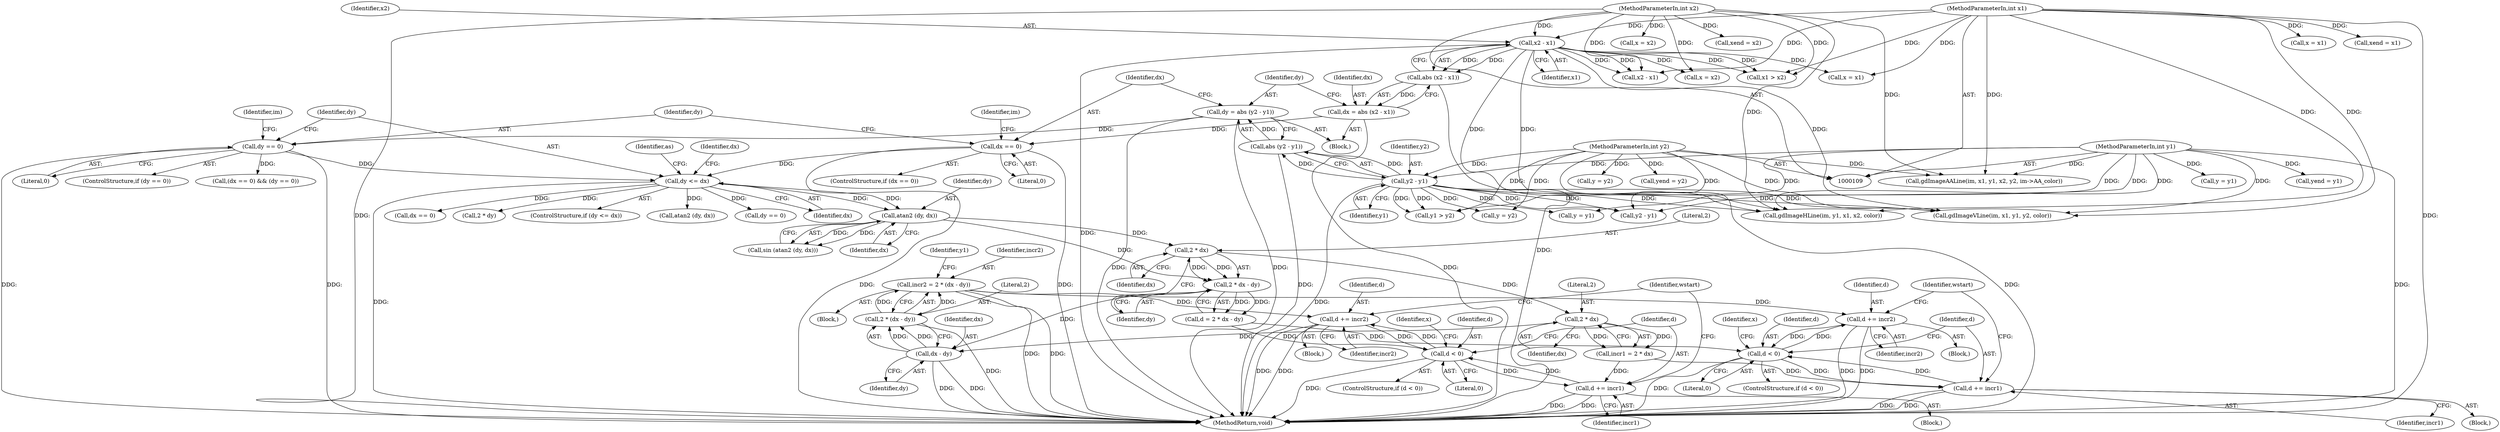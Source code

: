 digraph "0_php-src_c395c6e5d7e8df37a21265ff76e48fe75ceb5ae6?w=1_4@integer" {
"1000488" [label="(Call,incr2 = 2 * (dx - dy))"];
"1000490" [label="(Call,2 * (dx - dy))"];
"1000492" [label="(Call,dx - dy)"];
"1000485" [label="(Call,2 * dx)"];
"1000479" [label="(Call,2 * dx)"];
"1000450" [label="(Call,atan2 (dy, dx))"];
"1000218" [label="(Call,dy <= dx)"];
"1000206" [label="(Call,dy == 0)"];
"1000186" [label="(Call,dy = abs (y2 - y1))"];
"1000188" [label="(Call,abs (y2 - y1))"];
"1000189" [label="(Call,y2 - y1)"];
"1000114" [label="(MethodParameterIn,int y2)"];
"1000112" [label="(MethodParameterIn,int y1)"];
"1000193" [label="(Call,dx == 0)"];
"1000180" [label="(Call,dx = abs (x2 - x1))"];
"1000182" [label="(Call,abs (x2 - x1))"];
"1000183" [label="(Call,x2 - x1)"];
"1000113" [label="(MethodParameterIn,int x2)"];
"1000111" [label="(MethodParameterIn,int x1)"];
"1000478" [label="(Call,2 * dx - dy)"];
"1000579" [label="(Call,d += incr2)"];
"1000568" [label="(Call,d < 0)"];
"1000572" [label="(Call,d += incr1)"];
"1000627" [label="(Call,d += incr2)"];
"1000616" [label="(Call,d < 0)"];
"1000620" [label="(Call,d += incr1)"];
"1000219" [label="(Identifier,dy)"];
"1000487" [label="(Identifier,dx)"];
"1000481" [label="(Identifier,dx)"];
"1000211" [label="(Identifier,im)"];
"1000581" [label="(Identifier,incr2)"];
"1000293" [label="(Call,y = y2)"];
"1000631" [label="(Identifier,wstart)"];
"1000208" [label="(Literal,0)"];
"1000615" [label="(ControlStructure,if (d < 0))"];
"1000224" [label="(Call,dx == 0)"];
"1000578" [label="(Identifier,x)"];
"1000210" [label="(Call,gdImageHLine(im, y1, x1, x2, color))"];
"1000448" [label="(Identifier,as)"];
"1000627" [label="(Call,d += incr2)"];
"1000497" [label="(Identifier,y1)"];
"1000485" [label="(Call,2 * dx)"];
"1000225" [label="(Identifier,dx)"];
"1000493" [label="(Identifier,dx)"];
"1000483" [label="(Call,incr1 = 2 * dx)"];
"1000112" [label="(MethodParameterIn,int y1)"];
"1000489" [label="(Identifier,incr2)"];
"1000195" [label="(Literal,0)"];
"1000290" [label="(Call,x = x2)"];
"1000567" [label="(ControlStructure,if (d < 0))"];
"1000193" [label="(Call,dx == 0)"];
"1000491" [label="(Literal,2)"];
"1000142" [label="(Call,gdImageAALine(im, x1, y1, x2, y2, im->AA_color))"];
"1000500" [label="(Call,y = y2)"];
"1000269" [label="(Call,2 * dy)"];
"1000554" [label="(Call,x2 - x1)"];
"1000451" [label="(Identifier,dy)"];
"1000518" [label="(Call,x = x1)"];
"1000515" [label="(Call,y = y1)"];
"1000480" [label="(Literal,2)"];
"1000568" [label="(Call,d < 0)"];
"1000450" [label="(Call,atan2 (dy, dx))"];
"1000206" [label="(Call,dy == 0)"];
"1000186" [label="(Call,dy = abs (y2 - y1))"];
"1000571" [label="(Block,)"];
"1000486" [label="(Literal,2)"];
"1000116" [label="(Block,)"];
"1000184" [label="(Identifier,x2)"];
"1000626" [label="(Identifier,x)"];
"1000205" [label="(ControlStructure,if (dy == 0))"];
"1000197" [label="(Call,gdImageVLine(im, x1, y1, y2, color))"];
"1000476" [label="(Call,d = 2 * dx - dy)"];
"1000305" [label="(Call,x = x1)"];
"1000194" [label="(Identifier,dx)"];
"1000445" [label="(Block,)"];
"1000572" [label="(Call,d += incr1)"];
"1000314" [label="(Call,xend = x2)"];
"1000217" [label="(ControlStructure,if (dy <= dx))"];
"1000183" [label="(Call,x2 - x1)"];
"1000111" [label="(MethodParameterIn,int x1)"];
"1000113" [label="(MethodParameterIn,int x2)"];
"1000494" [label="(Identifier,dy)"];
"1000286" [label="(Call,x1 > x2)"];
"1000300" [label="(Call,xend = x1)"];
"1000580" [label="(Identifier,d)"];
"1000629" [label="(Identifier,incr2)"];
"1000616" [label="(Call,d < 0)"];
"1000618" [label="(Literal,0)"];
"1000576" [label="(Block,)"];
"1000189" [label="(Call,y2 - y1)"];
"1000240" [label="(Call,atan2 (dy, dx))"];
"1000503" [label="(Call,x = x2)"];
"1000617" [label="(Identifier,d)"];
"1000569" [label="(Identifier,d)"];
"1000308" [label="(Call,y = y1)"];
"1000187" [label="(Identifier,dy)"];
"1000227" [label="(Call,dy == 0)"];
"1000191" [label="(Identifier,y1)"];
"1000344" [label="(Call,y2 - y1)"];
"1000506" [label="(Call,yend = y1)"];
"1000190" [label="(Identifier,y2)"];
"1000628" [label="(Identifier,d)"];
"1000492" [label="(Call,dx - dy)"];
"1000654" [label="(MethodReturn,void)"];
"1000452" [label="(Identifier,dx)"];
"1000624" [label="(Block,)"];
"1000622" [label="(Identifier,incr1)"];
"1000573" [label="(Identifier,d)"];
"1000218" [label="(Call,dy <= dx)"];
"1000478" [label="(Call,2 * dx - dy)"];
"1000482" [label="(Identifier,dy)"];
"1000207" [label="(Identifier,dy)"];
"1000114" [label="(MethodParameterIn,int y2)"];
"1000479" [label="(Call,2 * dx)"];
"1000619" [label="(Block,)"];
"1000488" [label="(Call,incr2 = 2 * (dx - dy))"];
"1000180" [label="(Call,dx = abs (x2 - x1))"];
"1000583" [label="(Identifier,wstart)"];
"1000620" [label="(Call,d += incr1)"];
"1000220" [label="(Identifier,dx)"];
"1000574" [label="(Identifier,incr1)"];
"1000521" [label="(Call,yend = y2)"];
"1000185" [label="(Identifier,x1)"];
"1000496" [label="(Call,y1 > y2)"];
"1000570" [label="(Literal,0)"];
"1000181" [label="(Identifier,dx)"];
"1000198" [label="(Identifier,im)"];
"1000579" [label="(Call,d += incr2)"];
"1000490" [label="(Call,2 * (dx - dy))"];
"1000621" [label="(Identifier,d)"];
"1000188" [label="(Call,abs (y2 - y1))"];
"1000192" [label="(ControlStructure,if (dx == 0))"];
"1000223" [label="(Call,(dx == 0) && (dy == 0))"];
"1000449" [label="(Call,sin (atan2 (dy, dx)))"];
"1000182" [label="(Call,abs (x2 - x1))"];
"1000488" -> "1000445"  [label="AST: "];
"1000488" -> "1000490"  [label="CFG: "];
"1000489" -> "1000488"  [label="AST: "];
"1000490" -> "1000488"  [label="AST: "];
"1000497" -> "1000488"  [label="CFG: "];
"1000488" -> "1000654"  [label="DDG: "];
"1000488" -> "1000654"  [label="DDG: "];
"1000490" -> "1000488"  [label="DDG: "];
"1000490" -> "1000488"  [label="DDG: "];
"1000488" -> "1000579"  [label="DDG: "];
"1000488" -> "1000627"  [label="DDG: "];
"1000490" -> "1000492"  [label="CFG: "];
"1000491" -> "1000490"  [label="AST: "];
"1000492" -> "1000490"  [label="AST: "];
"1000490" -> "1000654"  [label="DDG: "];
"1000492" -> "1000490"  [label="DDG: "];
"1000492" -> "1000490"  [label="DDG: "];
"1000492" -> "1000494"  [label="CFG: "];
"1000493" -> "1000492"  [label="AST: "];
"1000494" -> "1000492"  [label="AST: "];
"1000492" -> "1000654"  [label="DDG: "];
"1000492" -> "1000654"  [label="DDG: "];
"1000485" -> "1000492"  [label="DDG: "];
"1000478" -> "1000492"  [label="DDG: "];
"1000485" -> "1000483"  [label="AST: "];
"1000485" -> "1000487"  [label="CFG: "];
"1000486" -> "1000485"  [label="AST: "];
"1000487" -> "1000485"  [label="AST: "];
"1000483" -> "1000485"  [label="CFG: "];
"1000485" -> "1000483"  [label="DDG: "];
"1000485" -> "1000483"  [label="DDG: "];
"1000479" -> "1000485"  [label="DDG: "];
"1000479" -> "1000478"  [label="AST: "];
"1000479" -> "1000481"  [label="CFG: "];
"1000480" -> "1000479"  [label="AST: "];
"1000481" -> "1000479"  [label="AST: "];
"1000482" -> "1000479"  [label="CFG: "];
"1000479" -> "1000478"  [label="DDG: "];
"1000479" -> "1000478"  [label="DDG: "];
"1000450" -> "1000479"  [label="DDG: "];
"1000450" -> "1000449"  [label="AST: "];
"1000450" -> "1000452"  [label="CFG: "];
"1000451" -> "1000450"  [label="AST: "];
"1000452" -> "1000450"  [label="AST: "];
"1000449" -> "1000450"  [label="CFG: "];
"1000450" -> "1000449"  [label="DDG: "];
"1000450" -> "1000449"  [label="DDG: "];
"1000218" -> "1000450"  [label="DDG: "];
"1000218" -> "1000450"  [label="DDG: "];
"1000450" -> "1000478"  [label="DDG: "];
"1000218" -> "1000217"  [label="AST: "];
"1000218" -> "1000220"  [label="CFG: "];
"1000219" -> "1000218"  [label="AST: "];
"1000220" -> "1000218"  [label="AST: "];
"1000225" -> "1000218"  [label="CFG: "];
"1000448" -> "1000218"  [label="CFG: "];
"1000218" -> "1000654"  [label="DDG: "];
"1000206" -> "1000218"  [label="DDG: "];
"1000193" -> "1000218"  [label="DDG: "];
"1000218" -> "1000224"  [label="DDG: "];
"1000218" -> "1000227"  [label="DDG: "];
"1000218" -> "1000240"  [label="DDG: "];
"1000218" -> "1000269"  [label="DDG: "];
"1000206" -> "1000205"  [label="AST: "];
"1000206" -> "1000208"  [label="CFG: "];
"1000207" -> "1000206"  [label="AST: "];
"1000208" -> "1000206"  [label="AST: "];
"1000211" -> "1000206"  [label="CFG: "];
"1000219" -> "1000206"  [label="CFG: "];
"1000206" -> "1000654"  [label="DDG: "];
"1000206" -> "1000654"  [label="DDG: "];
"1000186" -> "1000206"  [label="DDG: "];
"1000206" -> "1000223"  [label="DDG: "];
"1000186" -> "1000116"  [label="AST: "];
"1000186" -> "1000188"  [label="CFG: "];
"1000187" -> "1000186"  [label="AST: "];
"1000188" -> "1000186"  [label="AST: "];
"1000194" -> "1000186"  [label="CFG: "];
"1000186" -> "1000654"  [label="DDG: "];
"1000186" -> "1000654"  [label="DDG: "];
"1000188" -> "1000186"  [label="DDG: "];
"1000188" -> "1000189"  [label="CFG: "];
"1000189" -> "1000188"  [label="AST: "];
"1000188" -> "1000654"  [label="DDG: "];
"1000189" -> "1000188"  [label="DDG: "];
"1000189" -> "1000188"  [label="DDG: "];
"1000189" -> "1000191"  [label="CFG: "];
"1000190" -> "1000189"  [label="AST: "];
"1000191" -> "1000189"  [label="AST: "];
"1000189" -> "1000654"  [label="DDG: "];
"1000114" -> "1000189"  [label="DDG: "];
"1000112" -> "1000189"  [label="DDG: "];
"1000189" -> "1000197"  [label="DDG: "];
"1000189" -> "1000197"  [label="DDG: "];
"1000189" -> "1000210"  [label="DDG: "];
"1000189" -> "1000293"  [label="DDG: "];
"1000189" -> "1000308"  [label="DDG: "];
"1000189" -> "1000344"  [label="DDG: "];
"1000189" -> "1000344"  [label="DDG: "];
"1000189" -> "1000496"  [label="DDG: "];
"1000189" -> "1000496"  [label="DDG: "];
"1000114" -> "1000109"  [label="AST: "];
"1000114" -> "1000654"  [label="DDG: "];
"1000114" -> "1000142"  [label="DDG: "];
"1000114" -> "1000197"  [label="DDG: "];
"1000114" -> "1000293"  [label="DDG: "];
"1000114" -> "1000344"  [label="DDG: "];
"1000114" -> "1000496"  [label="DDG: "];
"1000114" -> "1000500"  [label="DDG: "];
"1000114" -> "1000521"  [label="DDG: "];
"1000112" -> "1000109"  [label="AST: "];
"1000112" -> "1000654"  [label="DDG: "];
"1000112" -> "1000142"  [label="DDG: "];
"1000112" -> "1000197"  [label="DDG: "];
"1000112" -> "1000210"  [label="DDG: "];
"1000112" -> "1000308"  [label="DDG: "];
"1000112" -> "1000344"  [label="DDG: "];
"1000112" -> "1000496"  [label="DDG: "];
"1000112" -> "1000506"  [label="DDG: "];
"1000112" -> "1000515"  [label="DDG: "];
"1000193" -> "1000192"  [label="AST: "];
"1000193" -> "1000195"  [label="CFG: "];
"1000194" -> "1000193"  [label="AST: "];
"1000195" -> "1000193"  [label="AST: "];
"1000198" -> "1000193"  [label="CFG: "];
"1000207" -> "1000193"  [label="CFG: "];
"1000193" -> "1000654"  [label="DDG: "];
"1000193" -> "1000654"  [label="DDG: "];
"1000180" -> "1000193"  [label="DDG: "];
"1000180" -> "1000116"  [label="AST: "];
"1000180" -> "1000182"  [label="CFG: "];
"1000181" -> "1000180"  [label="AST: "];
"1000182" -> "1000180"  [label="AST: "];
"1000187" -> "1000180"  [label="CFG: "];
"1000180" -> "1000654"  [label="DDG: "];
"1000182" -> "1000180"  [label="DDG: "];
"1000182" -> "1000183"  [label="CFG: "];
"1000183" -> "1000182"  [label="AST: "];
"1000182" -> "1000654"  [label="DDG: "];
"1000183" -> "1000182"  [label="DDG: "];
"1000183" -> "1000182"  [label="DDG: "];
"1000183" -> "1000185"  [label="CFG: "];
"1000184" -> "1000183"  [label="AST: "];
"1000185" -> "1000183"  [label="AST: "];
"1000183" -> "1000654"  [label="DDG: "];
"1000113" -> "1000183"  [label="DDG: "];
"1000111" -> "1000183"  [label="DDG: "];
"1000183" -> "1000197"  [label="DDG: "];
"1000183" -> "1000210"  [label="DDG: "];
"1000183" -> "1000210"  [label="DDG: "];
"1000183" -> "1000286"  [label="DDG: "];
"1000183" -> "1000286"  [label="DDG: "];
"1000183" -> "1000503"  [label="DDG: "];
"1000183" -> "1000518"  [label="DDG: "];
"1000183" -> "1000554"  [label="DDG: "];
"1000183" -> "1000554"  [label="DDG: "];
"1000113" -> "1000109"  [label="AST: "];
"1000113" -> "1000654"  [label="DDG: "];
"1000113" -> "1000142"  [label="DDG: "];
"1000113" -> "1000210"  [label="DDG: "];
"1000113" -> "1000286"  [label="DDG: "];
"1000113" -> "1000290"  [label="DDG: "];
"1000113" -> "1000314"  [label="DDG: "];
"1000113" -> "1000503"  [label="DDG: "];
"1000113" -> "1000554"  [label="DDG: "];
"1000111" -> "1000109"  [label="AST: "];
"1000111" -> "1000654"  [label="DDG: "];
"1000111" -> "1000142"  [label="DDG: "];
"1000111" -> "1000197"  [label="DDG: "];
"1000111" -> "1000210"  [label="DDG: "];
"1000111" -> "1000286"  [label="DDG: "];
"1000111" -> "1000300"  [label="DDG: "];
"1000111" -> "1000305"  [label="DDG: "];
"1000111" -> "1000518"  [label="DDG: "];
"1000111" -> "1000554"  [label="DDG: "];
"1000478" -> "1000476"  [label="AST: "];
"1000478" -> "1000482"  [label="CFG: "];
"1000482" -> "1000478"  [label="AST: "];
"1000476" -> "1000478"  [label="CFG: "];
"1000478" -> "1000476"  [label="DDG: "];
"1000478" -> "1000476"  [label="DDG: "];
"1000579" -> "1000576"  [label="AST: "];
"1000579" -> "1000581"  [label="CFG: "];
"1000580" -> "1000579"  [label="AST: "];
"1000581" -> "1000579"  [label="AST: "];
"1000583" -> "1000579"  [label="CFG: "];
"1000579" -> "1000654"  [label="DDG: "];
"1000579" -> "1000654"  [label="DDG: "];
"1000579" -> "1000568"  [label="DDG: "];
"1000568" -> "1000579"  [label="DDG: "];
"1000568" -> "1000567"  [label="AST: "];
"1000568" -> "1000570"  [label="CFG: "];
"1000569" -> "1000568"  [label="AST: "];
"1000570" -> "1000568"  [label="AST: "];
"1000573" -> "1000568"  [label="CFG: "];
"1000578" -> "1000568"  [label="CFG: "];
"1000568" -> "1000654"  [label="DDG: "];
"1000476" -> "1000568"  [label="DDG: "];
"1000572" -> "1000568"  [label="DDG: "];
"1000568" -> "1000572"  [label="DDG: "];
"1000572" -> "1000571"  [label="AST: "];
"1000572" -> "1000574"  [label="CFG: "];
"1000573" -> "1000572"  [label="AST: "];
"1000574" -> "1000572"  [label="AST: "];
"1000583" -> "1000572"  [label="CFG: "];
"1000572" -> "1000654"  [label="DDG: "];
"1000572" -> "1000654"  [label="DDG: "];
"1000483" -> "1000572"  [label="DDG: "];
"1000627" -> "1000624"  [label="AST: "];
"1000627" -> "1000629"  [label="CFG: "];
"1000628" -> "1000627"  [label="AST: "];
"1000629" -> "1000627"  [label="AST: "];
"1000631" -> "1000627"  [label="CFG: "];
"1000627" -> "1000654"  [label="DDG: "];
"1000627" -> "1000654"  [label="DDG: "];
"1000627" -> "1000616"  [label="DDG: "];
"1000616" -> "1000627"  [label="DDG: "];
"1000616" -> "1000615"  [label="AST: "];
"1000616" -> "1000618"  [label="CFG: "];
"1000617" -> "1000616"  [label="AST: "];
"1000618" -> "1000616"  [label="AST: "];
"1000621" -> "1000616"  [label="CFG: "];
"1000626" -> "1000616"  [label="CFG: "];
"1000616" -> "1000654"  [label="DDG: "];
"1000620" -> "1000616"  [label="DDG: "];
"1000476" -> "1000616"  [label="DDG: "];
"1000616" -> "1000620"  [label="DDG: "];
"1000620" -> "1000619"  [label="AST: "];
"1000620" -> "1000622"  [label="CFG: "];
"1000621" -> "1000620"  [label="AST: "];
"1000622" -> "1000620"  [label="AST: "];
"1000631" -> "1000620"  [label="CFG: "];
"1000620" -> "1000654"  [label="DDG: "];
"1000620" -> "1000654"  [label="DDG: "];
"1000483" -> "1000620"  [label="DDG: "];
}
